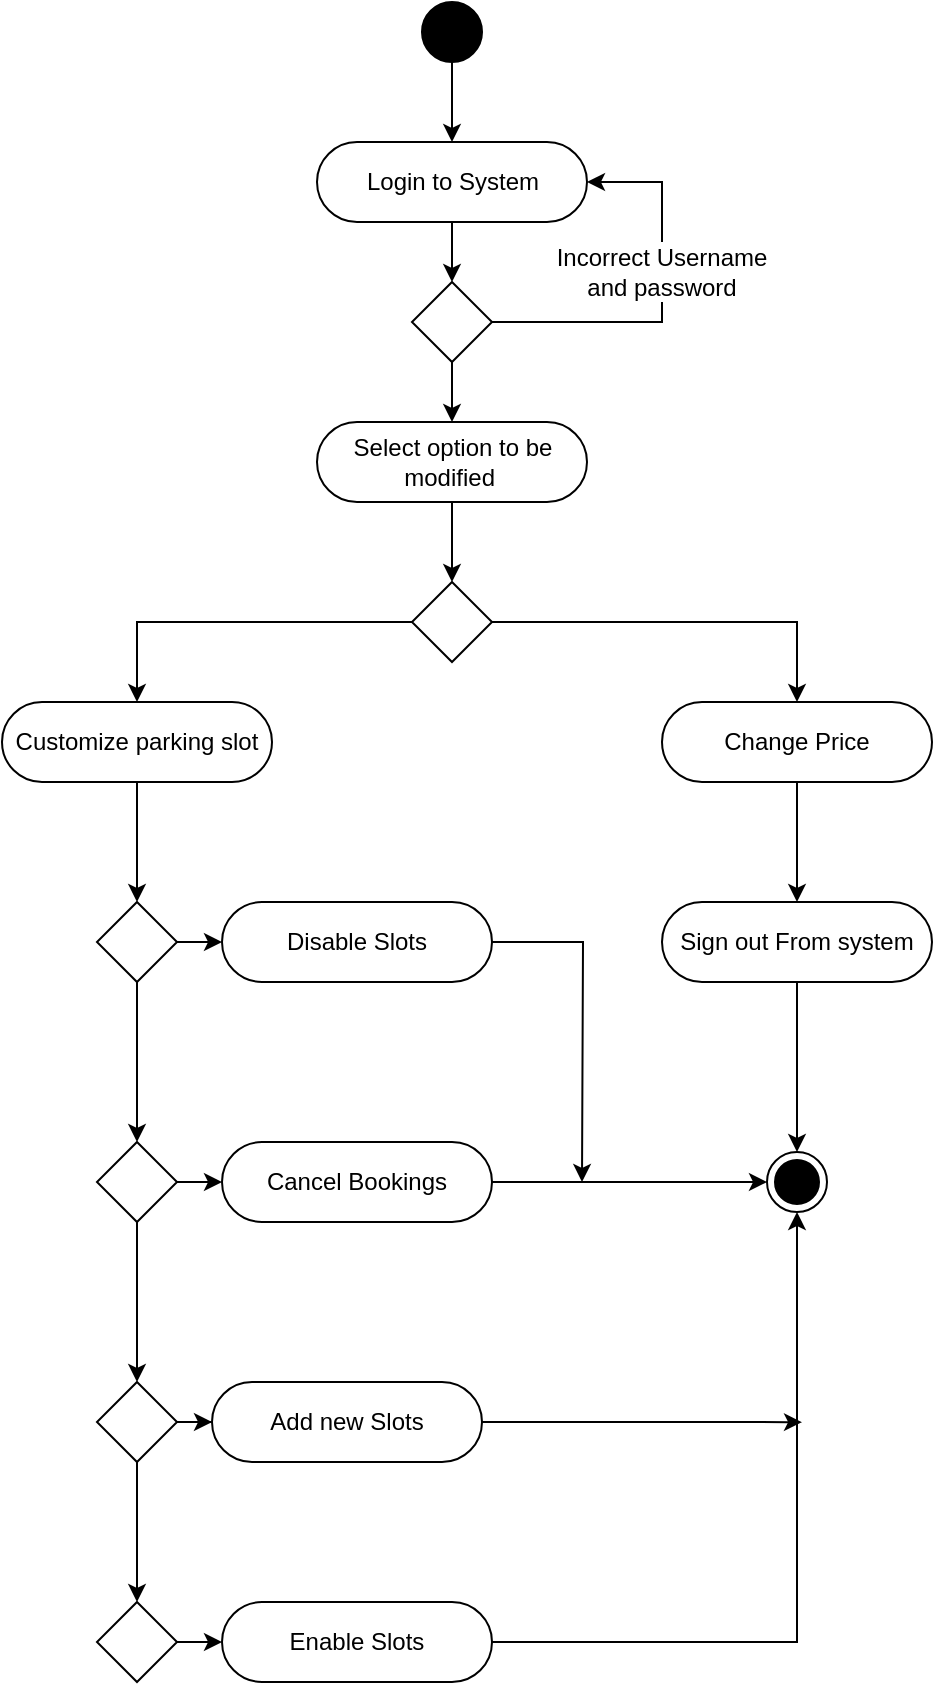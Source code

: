 <mxfile version="20.4.0" type="github">
  <diagram id="ro5mqlt8KnanpAY2gumK" name="Page-1">
    <mxGraphModel dx="640" dy="863" grid="1" gridSize="10" guides="1" tooltips="1" connect="1" arrows="1" fold="1" page="1" pageScale="1" pageWidth="3300" pageHeight="4681" math="0" shadow="0">
      <root>
        <mxCell id="0" />
        <mxCell id="1" parent="0" />
        <mxCell id="9jsHnKphA8V8J0PKwrs7-3" value="" style="edgeStyle=orthogonalEdgeStyle;rounded=0;orthogonalLoop=1;jettySize=auto;html=1;" edge="1" parent="1" source="9jsHnKphA8V8J0PKwrs7-1" target="9jsHnKphA8V8J0PKwrs7-2">
          <mxGeometry relative="1" as="geometry" />
        </mxCell>
        <mxCell id="9jsHnKphA8V8J0PKwrs7-1" value="" style="ellipse;whiteSpace=wrap;html=1;aspect=fixed;fillColor=#000000;" vertex="1" parent="1">
          <mxGeometry x="240" y="90" width="30" height="30" as="geometry" />
        </mxCell>
        <mxCell id="9jsHnKphA8V8J0PKwrs7-5" value="" style="edgeStyle=orthogonalEdgeStyle;rounded=0;orthogonalLoop=1;jettySize=auto;html=1;" edge="1" parent="1" source="9jsHnKphA8V8J0PKwrs7-2" target="9jsHnKphA8V8J0PKwrs7-4">
          <mxGeometry relative="1" as="geometry" />
        </mxCell>
        <mxCell id="9jsHnKphA8V8J0PKwrs7-2" value="Login to System" style="rounded=1;whiteSpace=wrap;html=1;fillColor=#FFFFFF;arcSize=50;" vertex="1" parent="1">
          <mxGeometry x="187.5" y="160" width="135" height="40" as="geometry" />
        </mxCell>
        <mxCell id="9jsHnKphA8V8J0PKwrs7-6" style="edgeStyle=orthogonalEdgeStyle;rounded=0;orthogonalLoop=1;jettySize=auto;html=1;exitX=1;exitY=0.5;exitDx=0;exitDy=0;entryX=1;entryY=0.5;entryDx=0;entryDy=0;" edge="1" parent="1" source="9jsHnKphA8V8J0PKwrs7-4" target="9jsHnKphA8V8J0PKwrs7-2">
          <mxGeometry relative="1" as="geometry">
            <Array as="points">
              <mxPoint x="360" y="250" />
              <mxPoint x="360" y="180" />
            </Array>
          </mxGeometry>
        </mxCell>
        <mxCell id="9jsHnKphA8V8J0PKwrs7-8" value="" style="edgeStyle=orthogonalEdgeStyle;rounded=0;orthogonalLoop=1;jettySize=auto;html=1;" edge="1" parent="1" source="9jsHnKphA8V8J0PKwrs7-4" target="9jsHnKphA8V8J0PKwrs7-7">
          <mxGeometry relative="1" as="geometry" />
        </mxCell>
        <mxCell id="9jsHnKphA8V8J0PKwrs7-4" value="" style="rhombus;whiteSpace=wrap;html=1;fillColor=#FFFFFF;" vertex="1" parent="1">
          <mxGeometry x="235" y="230" width="40" height="40" as="geometry" />
        </mxCell>
        <mxCell id="9jsHnKphA8V8J0PKwrs7-10" value="" style="edgeStyle=orthogonalEdgeStyle;rounded=0;orthogonalLoop=1;jettySize=auto;html=1;" edge="1" parent="1" source="9jsHnKphA8V8J0PKwrs7-7" target="9jsHnKphA8V8J0PKwrs7-9">
          <mxGeometry relative="1" as="geometry" />
        </mxCell>
        <mxCell id="9jsHnKphA8V8J0PKwrs7-7" value="Select option to be modified&amp;nbsp;" style="rounded=1;whiteSpace=wrap;html=1;fillColor=#FFFFFF;arcSize=50;" vertex="1" parent="1">
          <mxGeometry x="187.5" y="300" width="135" height="40" as="geometry" />
        </mxCell>
        <mxCell id="9jsHnKphA8V8J0PKwrs7-13" style="edgeStyle=orthogonalEdgeStyle;rounded=0;orthogonalLoop=1;jettySize=auto;html=1;exitX=0;exitY=0.5;exitDx=0;exitDy=0;entryX=0.5;entryY=0;entryDx=0;entryDy=0;" edge="1" parent="1" source="9jsHnKphA8V8J0PKwrs7-9" target="9jsHnKphA8V8J0PKwrs7-11">
          <mxGeometry relative="1" as="geometry" />
        </mxCell>
        <mxCell id="9jsHnKphA8V8J0PKwrs7-14" style="edgeStyle=orthogonalEdgeStyle;rounded=0;orthogonalLoop=1;jettySize=auto;html=1;exitX=1;exitY=0.5;exitDx=0;exitDy=0;" edge="1" parent="1" source="9jsHnKphA8V8J0PKwrs7-9" target="9jsHnKphA8V8J0PKwrs7-12">
          <mxGeometry relative="1" as="geometry" />
        </mxCell>
        <mxCell id="9jsHnKphA8V8J0PKwrs7-9" value="" style="rhombus;whiteSpace=wrap;html=1;fillColor=#FFFFFF;" vertex="1" parent="1">
          <mxGeometry x="235" y="380" width="40" height="40" as="geometry" />
        </mxCell>
        <mxCell id="9jsHnKphA8V8J0PKwrs7-19" value="" style="edgeStyle=orthogonalEdgeStyle;rounded=0;orthogonalLoop=1;jettySize=auto;html=1;" edge="1" parent="1" source="9jsHnKphA8V8J0PKwrs7-11" target="9jsHnKphA8V8J0PKwrs7-15">
          <mxGeometry relative="1" as="geometry" />
        </mxCell>
        <mxCell id="9jsHnKphA8V8J0PKwrs7-11" value="Customize parking slot" style="rounded=1;whiteSpace=wrap;html=1;fillColor=#FFFFFF;arcSize=50;" vertex="1" parent="1">
          <mxGeometry x="30" y="440" width="135" height="40" as="geometry" />
        </mxCell>
        <mxCell id="9jsHnKphA8V8J0PKwrs7-34" value="" style="edgeStyle=orthogonalEdgeStyle;rounded=0;orthogonalLoop=1;jettySize=auto;html=1;" edge="1" parent="1" source="9jsHnKphA8V8J0PKwrs7-12" target="9jsHnKphA8V8J0PKwrs7-33">
          <mxGeometry relative="1" as="geometry" />
        </mxCell>
        <mxCell id="9jsHnKphA8V8J0PKwrs7-12" value="Change Price" style="rounded=1;whiteSpace=wrap;html=1;fillColor=#FFFFFF;arcSize=50;" vertex="1" parent="1">
          <mxGeometry x="360" y="440" width="135" height="40" as="geometry" />
        </mxCell>
        <mxCell id="9jsHnKphA8V8J0PKwrs7-20" value="" style="edgeStyle=orthogonalEdgeStyle;rounded=0;orthogonalLoop=1;jettySize=auto;html=1;" edge="1" parent="1" source="9jsHnKphA8V8J0PKwrs7-15" target="9jsHnKphA8V8J0PKwrs7-16">
          <mxGeometry relative="1" as="geometry" />
        </mxCell>
        <mxCell id="9jsHnKphA8V8J0PKwrs7-27" value="" style="edgeStyle=orthogonalEdgeStyle;rounded=0;orthogonalLoop=1;jettySize=auto;html=1;" edge="1" parent="1" source="9jsHnKphA8V8J0PKwrs7-15" target="9jsHnKphA8V8J0PKwrs7-23">
          <mxGeometry relative="1" as="geometry" />
        </mxCell>
        <mxCell id="9jsHnKphA8V8J0PKwrs7-15" value="" style="rhombus;whiteSpace=wrap;html=1;fillColor=#FFFFFF;" vertex="1" parent="1">
          <mxGeometry x="77.5" y="540" width="40" height="40" as="geometry" />
        </mxCell>
        <mxCell id="9jsHnKphA8V8J0PKwrs7-21" value="" style="edgeStyle=orthogonalEdgeStyle;rounded=0;orthogonalLoop=1;jettySize=auto;html=1;" edge="1" parent="1" source="9jsHnKphA8V8J0PKwrs7-16" target="9jsHnKphA8V8J0PKwrs7-17">
          <mxGeometry relative="1" as="geometry" />
        </mxCell>
        <mxCell id="9jsHnKphA8V8J0PKwrs7-28" value="" style="edgeStyle=orthogonalEdgeStyle;rounded=0;orthogonalLoop=1;jettySize=auto;html=1;" edge="1" parent="1" source="9jsHnKphA8V8J0PKwrs7-16" target="9jsHnKphA8V8J0PKwrs7-24">
          <mxGeometry relative="1" as="geometry" />
        </mxCell>
        <mxCell id="9jsHnKphA8V8J0PKwrs7-16" value="" style="rhombus;whiteSpace=wrap;html=1;fillColor=#FFFFFF;" vertex="1" parent="1">
          <mxGeometry x="77.5" y="660" width="40" height="40" as="geometry" />
        </mxCell>
        <mxCell id="9jsHnKphA8V8J0PKwrs7-22" value="" style="edgeStyle=orthogonalEdgeStyle;rounded=0;orthogonalLoop=1;jettySize=auto;html=1;" edge="1" parent="1" source="9jsHnKphA8V8J0PKwrs7-17" target="9jsHnKphA8V8J0PKwrs7-18">
          <mxGeometry relative="1" as="geometry" />
        </mxCell>
        <mxCell id="9jsHnKphA8V8J0PKwrs7-29" value="" style="edgeStyle=orthogonalEdgeStyle;rounded=0;orthogonalLoop=1;jettySize=auto;html=1;" edge="1" parent="1" source="9jsHnKphA8V8J0PKwrs7-17" target="9jsHnKphA8V8J0PKwrs7-25">
          <mxGeometry relative="1" as="geometry" />
        </mxCell>
        <mxCell id="9jsHnKphA8V8J0PKwrs7-17" value="" style="rhombus;whiteSpace=wrap;html=1;fillColor=#FFFFFF;" vertex="1" parent="1">
          <mxGeometry x="77.5" y="780" width="40" height="40" as="geometry" />
        </mxCell>
        <mxCell id="9jsHnKphA8V8J0PKwrs7-30" value="" style="edgeStyle=orthogonalEdgeStyle;rounded=0;orthogonalLoop=1;jettySize=auto;html=1;" edge="1" parent="1" source="9jsHnKphA8V8J0PKwrs7-18" target="9jsHnKphA8V8J0PKwrs7-26">
          <mxGeometry relative="1" as="geometry" />
        </mxCell>
        <mxCell id="9jsHnKphA8V8J0PKwrs7-18" value="" style="rhombus;whiteSpace=wrap;html=1;fillColor=#FFFFFF;" vertex="1" parent="1">
          <mxGeometry x="77.5" y="890" width="40" height="40" as="geometry" />
        </mxCell>
        <mxCell id="9jsHnKphA8V8J0PKwrs7-41" style="edgeStyle=orthogonalEdgeStyle;rounded=0;orthogonalLoop=1;jettySize=auto;html=1;exitX=1;exitY=0.5;exitDx=0;exitDy=0;" edge="1" parent="1" source="9jsHnKphA8V8J0PKwrs7-23">
          <mxGeometry relative="1" as="geometry">
            <mxPoint x="320" y="680" as="targetPoint" />
          </mxGeometry>
        </mxCell>
        <mxCell id="9jsHnKphA8V8J0PKwrs7-23" value="Disable Slots" style="rounded=1;whiteSpace=wrap;html=1;fillColor=#FFFFFF;arcSize=50;" vertex="1" parent="1">
          <mxGeometry x="140" y="540" width="135" height="40" as="geometry" />
        </mxCell>
        <mxCell id="9jsHnKphA8V8J0PKwrs7-38" style="edgeStyle=orthogonalEdgeStyle;rounded=0;orthogonalLoop=1;jettySize=auto;html=1;exitX=1;exitY=0.5;exitDx=0;exitDy=0;entryX=0;entryY=0.5;entryDx=0;entryDy=0;" edge="1" parent="1" source="9jsHnKphA8V8J0PKwrs7-24" target="9jsHnKphA8V8J0PKwrs7-35">
          <mxGeometry relative="1" as="geometry">
            <mxPoint x="330" y="680.077" as="targetPoint" />
          </mxGeometry>
        </mxCell>
        <mxCell id="9jsHnKphA8V8J0PKwrs7-24" value="Cancel Bookings" style="rounded=1;whiteSpace=wrap;html=1;fillColor=#FFFFFF;arcSize=50;" vertex="1" parent="1">
          <mxGeometry x="140" y="660" width="135" height="40" as="geometry" />
        </mxCell>
        <mxCell id="9jsHnKphA8V8J0PKwrs7-37" style="edgeStyle=orthogonalEdgeStyle;rounded=0;orthogonalLoop=1;jettySize=auto;html=1;exitX=1;exitY=0.5;exitDx=0;exitDy=0;" edge="1" parent="1" source="9jsHnKphA8V8J0PKwrs7-25">
          <mxGeometry relative="1" as="geometry">
            <mxPoint x="430" y="800.077" as="targetPoint" />
          </mxGeometry>
        </mxCell>
        <mxCell id="9jsHnKphA8V8J0PKwrs7-25" value="Add new Slots" style="rounded=1;whiteSpace=wrap;html=1;fillColor=#FFFFFF;arcSize=50;" vertex="1" parent="1">
          <mxGeometry x="135" y="780" width="135" height="40" as="geometry" />
        </mxCell>
        <mxCell id="9jsHnKphA8V8J0PKwrs7-36" style="edgeStyle=orthogonalEdgeStyle;rounded=0;orthogonalLoop=1;jettySize=auto;html=1;exitX=1;exitY=0.5;exitDx=0;exitDy=0;entryX=0.5;entryY=1;entryDx=0;entryDy=0;" edge="1" parent="1" source="9jsHnKphA8V8J0PKwrs7-26" target="9jsHnKphA8V8J0PKwrs7-35">
          <mxGeometry relative="1" as="geometry" />
        </mxCell>
        <mxCell id="9jsHnKphA8V8J0PKwrs7-26" value="Enable Slots" style="rounded=1;whiteSpace=wrap;html=1;fillColor=#FFFFFF;arcSize=50;" vertex="1" parent="1">
          <mxGeometry x="140" y="890" width="135" height="40" as="geometry" />
        </mxCell>
        <mxCell id="9jsHnKphA8V8J0PKwrs7-40" value="" style="edgeStyle=orthogonalEdgeStyle;rounded=0;orthogonalLoop=1;jettySize=auto;html=1;" edge="1" parent="1" source="9jsHnKphA8V8J0PKwrs7-33" target="9jsHnKphA8V8J0PKwrs7-35">
          <mxGeometry relative="1" as="geometry" />
        </mxCell>
        <mxCell id="9jsHnKphA8V8J0PKwrs7-33" value="Sign out From system" style="rounded=1;whiteSpace=wrap;html=1;fillColor=#FFFFFF;arcSize=50;" vertex="1" parent="1">
          <mxGeometry x="360" y="540" width="135" height="40" as="geometry" />
        </mxCell>
        <mxCell id="9jsHnKphA8V8J0PKwrs7-35" value="" style="ellipse;html=1;shape=endState;fillColor=#000000;strokeColor=#000000;" vertex="1" parent="1">
          <mxGeometry x="412.5" y="665" width="30" height="30" as="geometry" />
        </mxCell>
        <mxCell id="9jsHnKphA8V8J0PKwrs7-42" value="Incorrect Username and password" style="whiteSpace=wrap;html=1;strokeColor=none;fillColor=#FFFFFF;" vertex="1" parent="1">
          <mxGeometry x="300" y="210" width="120" height="30" as="geometry" />
        </mxCell>
      </root>
    </mxGraphModel>
  </diagram>
</mxfile>
